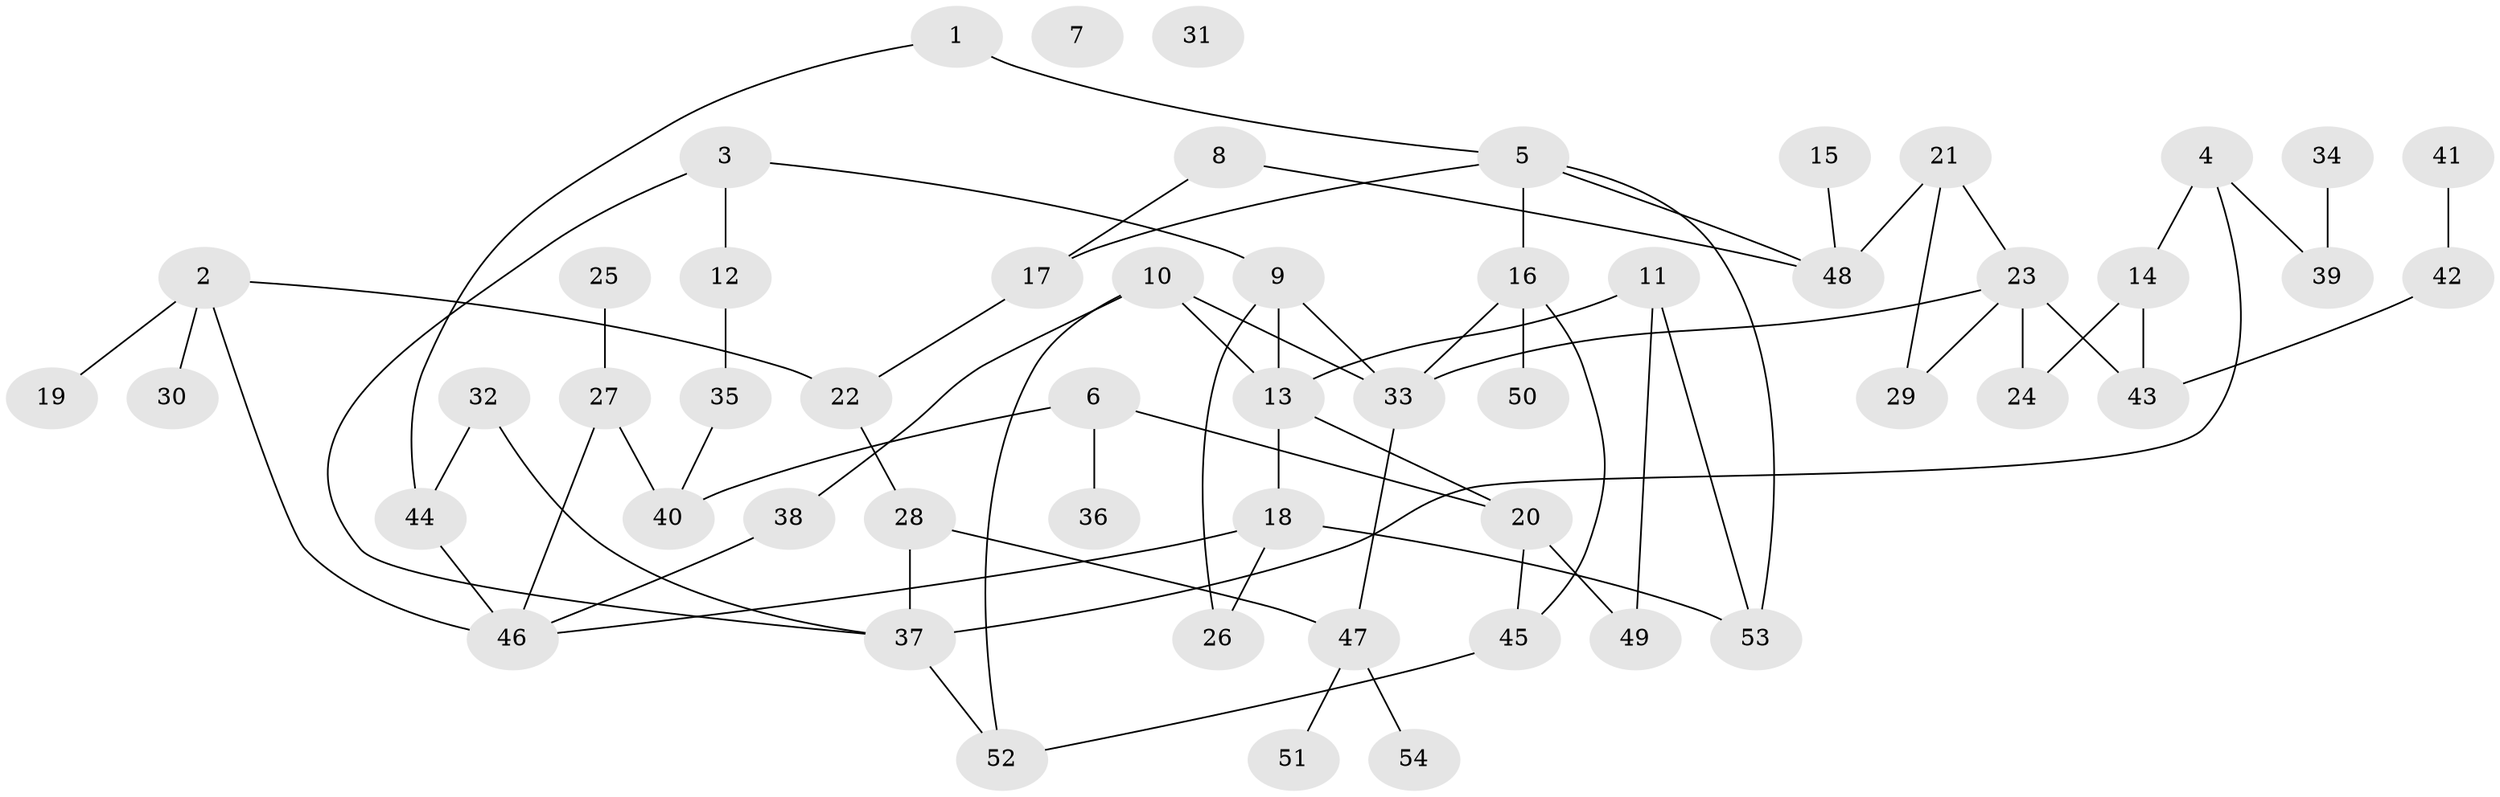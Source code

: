 // coarse degree distribution, {3: 0.25, 2: 0.2, 6: 0.1, 4: 0.1, 1: 0.2, 5: 0.15}
// Generated by graph-tools (version 1.1) at 2025/35/03/04/25 23:35:49]
// undirected, 54 vertices, 72 edges
graph export_dot {
  node [color=gray90,style=filled];
  1;
  2;
  3;
  4;
  5;
  6;
  7;
  8;
  9;
  10;
  11;
  12;
  13;
  14;
  15;
  16;
  17;
  18;
  19;
  20;
  21;
  22;
  23;
  24;
  25;
  26;
  27;
  28;
  29;
  30;
  31;
  32;
  33;
  34;
  35;
  36;
  37;
  38;
  39;
  40;
  41;
  42;
  43;
  44;
  45;
  46;
  47;
  48;
  49;
  50;
  51;
  52;
  53;
  54;
  1 -- 5;
  1 -- 44;
  2 -- 19;
  2 -- 22;
  2 -- 30;
  2 -- 46;
  3 -- 9;
  3 -- 12;
  3 -- 37;
  4 -- 14;
  4 -- 37;
  4 -- 39;
  5 -- 16;
  5 -- 17;
  5 -- 48;
  5 -- 53;
  6 -- 20;
  6 -- 36;
  6 -- 40;
  8 -- 17;
  8 -- 48;
  9 -- 13;
  9 -- 26;
  9 -- 33;
  10 -- 13;
  10 -- 33;
  10 -- 38;
  10 -- 52;
  11 -- 13;
  11 -- 49;
  11 -- 53;
  12 -- 35;
  13 -- 18;
  13 -- 20;
  14 -- 24;
  14 -- 43;
  15 -- 48;
  16 -- 33;
  16 -- 45;
  16 -- 50;
  17 -- 22;
  18 -- 26;
  18 -- 46;
  18 -- 53;
  20 -- 45;
  20 -- 49;
  21 -- 23;
  21 -- 29;
  21 -- 48;
  22 -- 28;
  23 -- 24;
  23 -- 29;
  23 -- 33;
  23 -- 43;
  25 -- 27;
  27 -- 40;
  27 -- 46;
  28 -- 37;
  28 -- 47;
  32 -- 37;
  32 -- 44;
  33 -- 47;
  34 -- 39;
  35 -- 40;
  37 -- 52;
  38 -- 46;
  41 -- 42;
  42 -- 43;
  44 -- 46;
  45 -- 52;
  47 -- 51;
  47 -- 54;
}
